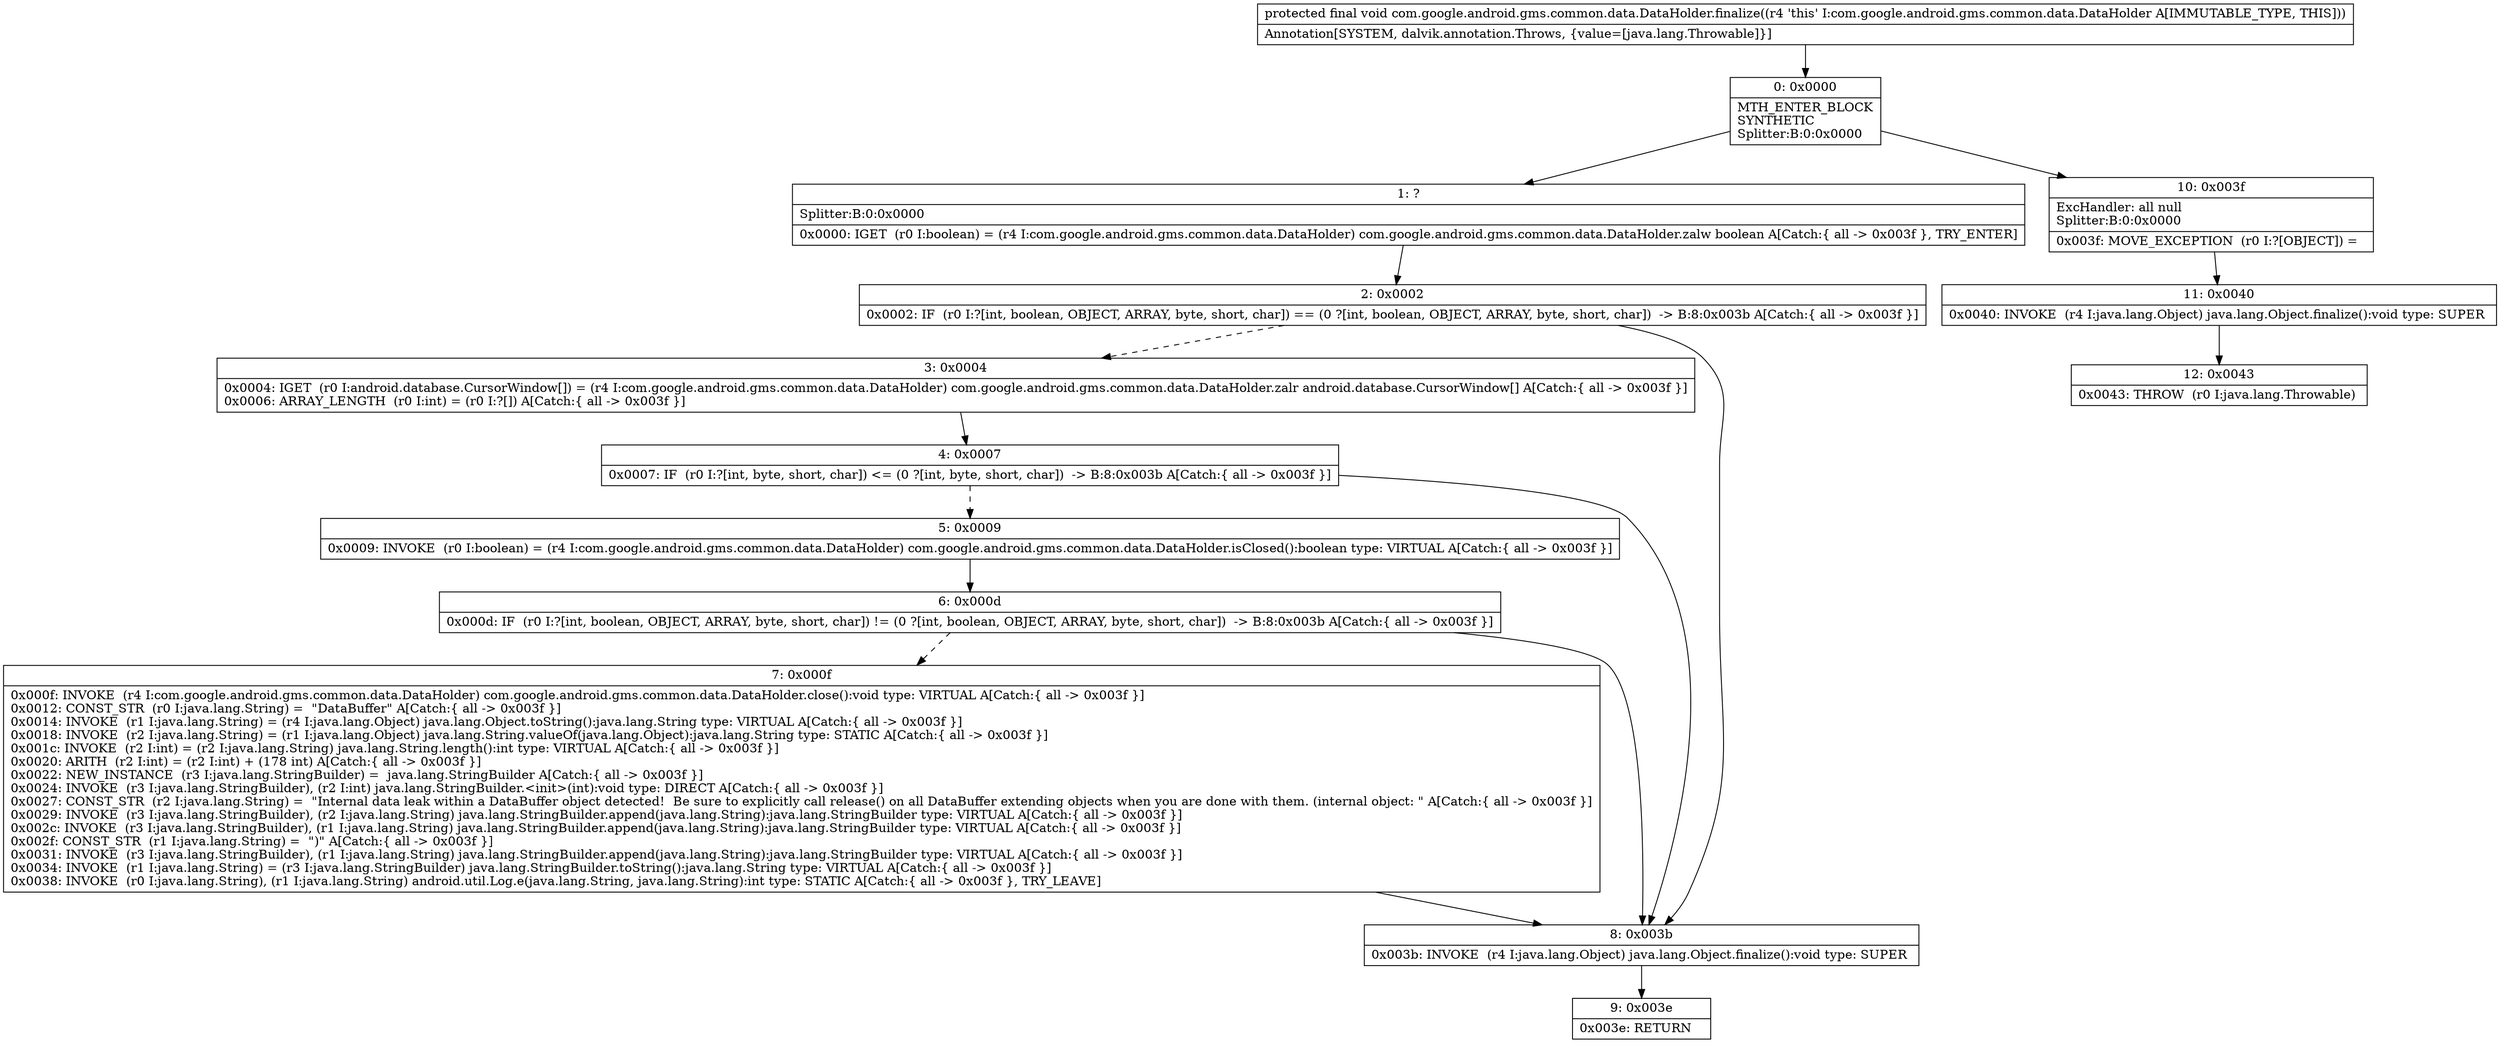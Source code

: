 digraph "CFG forcom.google.android.gms.common.data.DataHolder.finalize()V" {
Node_0 [shape=record,label="{0\:\ 0x0000|MTH_ENTER_BLOCK\lSYNTHETIC\lSplitter:B:0:0x0000\l}"];
Node_1 [shape=record,label="{1\:\ ?|Splitter:B:0:0x0000\l|0x0000: IGET  (r0 I:boolean) = (r4 I:com.google.android.gms.common.data.DataHolder) com.google.android.gms.common.data.DataHolder.zalw boolean A[Catch:\{ all \-\> 0x003f \}, TRY_ENTER]\l}"];
Node_2 [shape=record,label="{2\:\ 0x0002|0x0002: IF  (r0 I:?[int, boolean, OBJECT, ARRAY, byte, short, char]) == (0 ?[int, boolean, OBJECT, ARRAY, byte, short, char])  \-\> B:8:0x003b A[Catch:\{ all \-\> 0x003f \}]\l}"];
Node_3 [shape=record,label="{3\:\ 0x0004|0x0004: IGET  (r0 I:android.database.CursorWindow[]) = (r4 I:com.google.android.gms.common.data.DataHolder) com.google.android.gms.common.data.DataHolder.zalr android.database.CursorWindow[] A[Catch:\{ all \-\> 0x003f \}]\l0x0006: ARRAY_LENGTH  (r0 I:int) = (r0 I:?[]) A[Catch:\{ all \-\> 0x003f \}]\l}"];
Node_4 [shape=record,label="{4\:\ 0x0007|0x0007: IF  (r0 I:?[int, byte, short, char]) \<= (0 ?[int, byte, short, char])  \-\> B:8:0x003b A[Catch:\{ all \-\> 0x003f \}]\l}"];
Node_5 [shape=record,label="{5\:\ 0x0009|0x0009: INVOKE  (r0 I:boolean) = (r4 I:com.google.android.gms.common.data.DataHolder) com.google.android.gms.common.data.DataHolder.isClosed():boolean type: VIRTUAL A[Catch:\{ all \-\> 0x003f \}]\l}"];
Node_6 [shape=record,label="{6\:\ 0x000d|0x000d: IF  (r0 I:?[int, boolean, OBJECT, ARRAY, byte, short, char]) != (0 ?[int, boolean, OBJECT, ARRAY, byte, short, char])  \-\> B:8:0x003b A[Catch:\{ all \-\> 0x003f \}]\l}"];
Node_7 [shape=record,label="{7\:\ 0x000f|0x000f: INVOKE  (r4 I:com.google.android.gms.common.data.DataHolder) com.google.android.gms.common.data.DataHolder.close():void type: VIRTUAL A[Catch:\{ all \-\> 0x003f \}]\l0x0012: CONST_STR  (r0 I:java.lang.String) =  \"DataBuffer\" A[Catch:\{ all \-\> 0x003f \}]\l0x0014: INVOKE  (r1 I:java.lang.String) = (r4 I:java.lang.Object) java.lang.Object.toString():java.lang.String type: VIRTUAL A[Catch:\{ all \-\> 0x003f \}]\l0x0018: INVOKE  (r2 I:java.lang.String) = (r1 I:java.lang.Object) java.lang.String.valueOf(java.lang.Object):java.lang.String type: STATIC A[Catch:\{ all \-\> 0x003f \}]\l0x001c: INVOKE  (r2 I:int) = (r2 I:java.lang.String) java.lang.String.length():int type: VIRTUAL A[Catch:\{ all \-\> 0x003f \}]\l0x0020: ARITH  (r2 I:int) = (r2 I:int) + (178 int) A[Catch:\{ all \-\> 0x003f \}]\l0x0022: NEW_INSTANCE  (r3 I:java.lang.StringBuilder) =  java.lang.StringBuilder A[Catch:\{ all \-\> 0x003f \}]\l0x0024: INVOKE  (r3 I:java.lang.StringBuilder), (r2 I:int) java.lang.StringBuilder.\<init\>(int):void type: DIRECT A[Catch:\{ all \-\> 0x003f \}]\l0x0027: CONST_STR  (r2 I:java.lang.String) =  \"Internal data leak within a DataBuffer object detected!  Be sure to explicitly call release() on all DataBuffer extending objects when you are done with them. (internal object: \" A[Catch:\{ all \-\> 0x003f \}]\l0x0029: INVOKE  (r3 I:java.lang.StringBuilder), (r2 I:java.lang.String) java.lang.StringBuilder.append(java.lang.String):java.lang.StringBuilder type: VIRTUAL A[Catch:\{ all \-\> 0x003f \}]\l0x002c: INVOKE  (r3 I:java.lang.StringBuilder), (r1 I:java.lang.String) java.lang.StringBuilder.append(java.lang.String):java.lang.StringBuilder type: VIRTUAL A[Catch:\{ all \-\> 0x003f \}]\l0x002f: CONST_STR  (r1 I:java.lang.String) =  \")\" A[Catch:\{ all \-\> 0x003f \}]\l0x0031: INVOKE  (r3 I:java.lang.StringBuilder), (r1 I:java.lang.String) java.lang.StringBuilder.append(java.lang.String):java.lang.StringBuilder type: VIRTUAL A[Catch:\{ all \-\> 0x003f \}]\l0x0034: INVOKE  (r1 I:java.lang.String) = (r3 I:java.lang.StringBuilder) java.lang.StringBuilder.toString():java.lang.String type: VIRTUAL A[Catch:\{ all \-\> 0x003f \}]\l0x0038: INVOKE  (r0 I:java.lang.String), (r1 I:java.lang.String) android.util.Log.e(java.lang.String, java.lang.String):int type: STATIC A[Catch:\{ all \-\> 0x003f \}, TRY_LEAVE]\l}"];
Node_8 [shape=record,label="{8\:\ 0x003b|0x003b: INVOKE  (r4 I:java.lang.Object) java.lang.Object.finalize():void type: SUPER \l}"];
Node_9 [shape=record,label="{9\:\ 0x003e|0x003e: RETURN   \l}"];
Node_10 [shape=record,label="{10\:\ 0x003f|ExcHandler: all null\lSplitter:B:0:0x0000\l|0x003f: MOVE_EXCEPTION  (r0 I:?[OBJECT]) =  \l}"];
Node_11 [shape=record,label="{11\:\ 0x0040|0x0040: INVOKE  (r4 I:java.lang.Object) java.lang.Object.finalize():void type: SUPER \l}"];
Node_12 [shape=record,label="{12\:\ 0x0043|0x0043: THROW  (r0 I:java.lang.Throwable) \l}"];
MethodNode[shape=record,label="{protected final void com.google.android.gms.common.data.DataHolder.finalize((r4 'this' I:com.google.android.gms.common.data.DataHolder A[IMMUTABLE_TYPE, THIS]))  | Annotation[SYSTEM, dalvik.annotation.Throws, \{value=[java.lang.Throwable]\}]\l}"];
MethodNode -> Node_0;
Node_0 -> Node_1;
Node_0 -> Node_10;
Node_1 -> Node_2;
Node_2 -> Node_3[style=dashed];
Node_2 -> Node_8;
Node_3 -> Node_4;
Node_4 -> Node_5[style=dashed];
Node_4 -> Node_8;
Node_5 -> Node_6;
Node_6 -> Node_7[style=dashed];
Node_6 -> Node_8;
Node_7 -> Node_8;
Node_8 -> Node_9;
Node_10 -> Node_11;
Node_11 -> Node_12;
}


